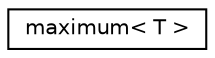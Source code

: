digraph "Graphical Class Hierarchy"
{
 // LATEX_PDF_SIZE
  edge [fontname="Helvetica",fontsize="10",labelfontname="Helvetica",labelfontsize="10"];
  node [fontname="Helvetica",fontsize="10",shape=record];
  rankdir="LR";
  Node0 [label="maximum\< T \>",height=0.2,width=0.4,color="black", fillcolor="white", style="filled",URL="$structpFlow_1_1algorithms_1_1maximum.html",tooltip=" "];
}
